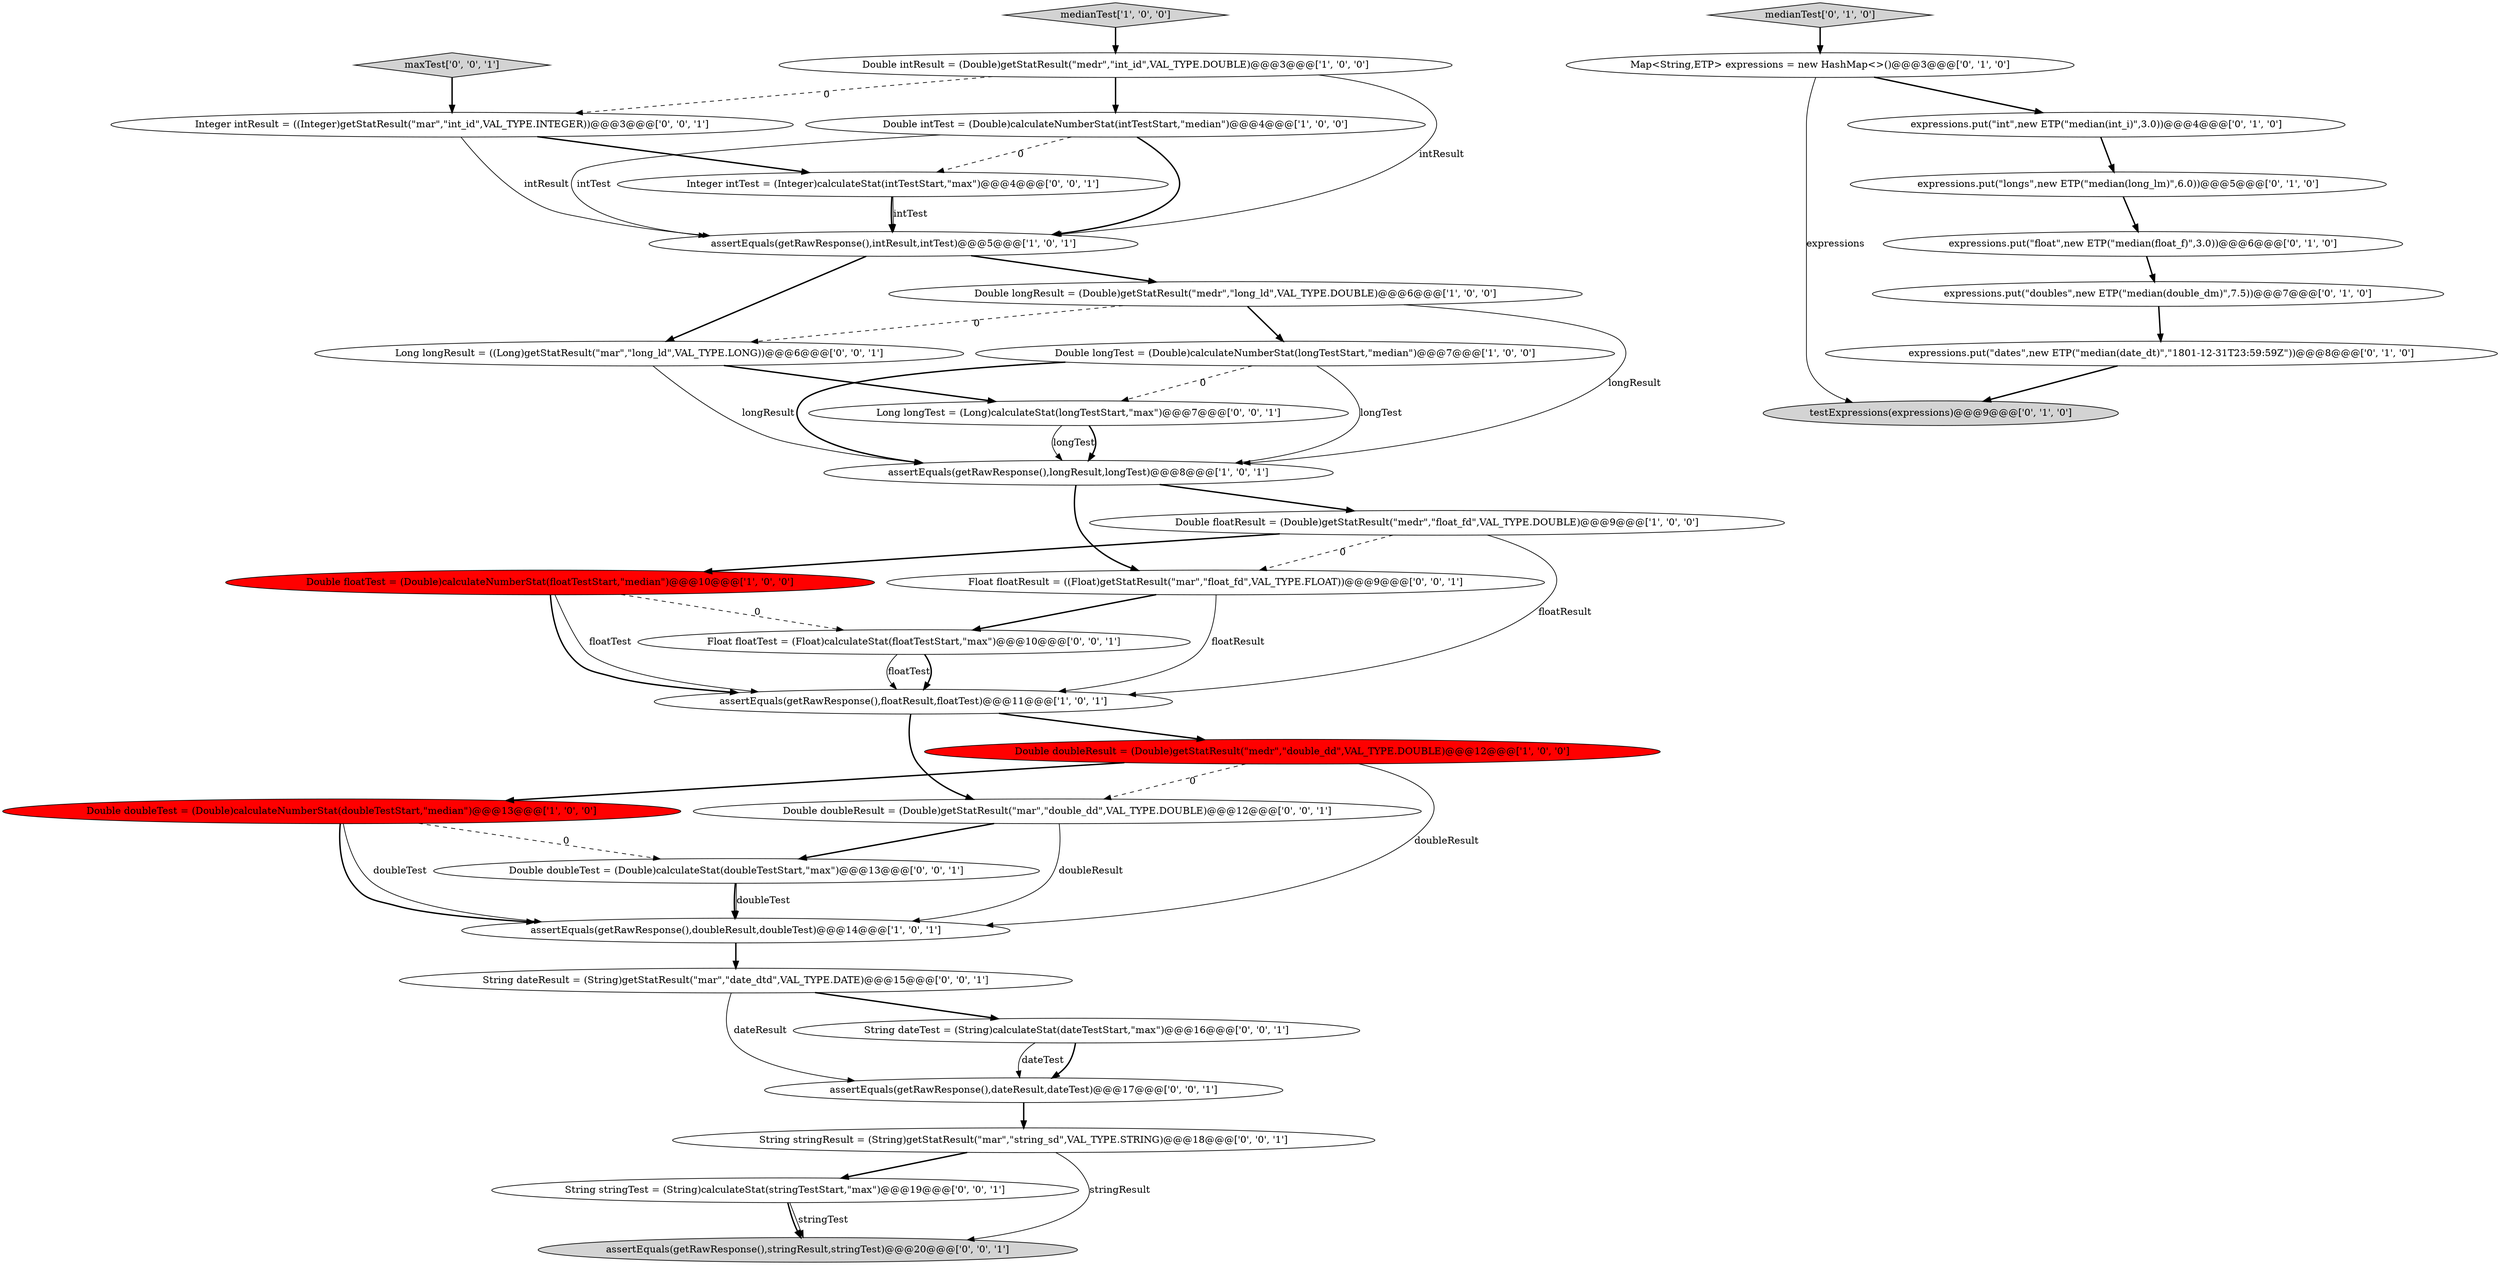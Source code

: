 digraph {
24 [style = filled, label = "String dateResult = (String)getStatResult(\"mar\",\"date_dtd\",VAL_TYPE.DATE)@@@15@@@['0', '0', '1']", fillcolor = white, shape = ellipse image = "AAA0AAABBB3BBB"];
9 [style = filled, label = "Double floatTest = (Double)calculateNumberStat(floatTestStart,\"median\")@@@10@@@['1', '0', '0']", fillcolor = red, shape = ellipse image = "AAA1AAABBB1BBB"];
15 [style = filled, label = "expressions.put(\"longs\",new ETP(\"median(long_lm)\",6.0))@@@5@@@['0', '1', '0']", fillcolor = white, shape = ellipse image = "AAA0AAABBB2BBB"];
33 [style = filled, label = "Float floatTest = (Float)calculateStat(floatTestStart,\"max\")@@@10@@@['0', '0', '1']", fillcolor = white, shape = ellipse image = "AAA0AAABBB3BBB"];
32 [style = filled, label = "String stringTest = (String)calculateStat(stringTestStart,\"max\")@@@19@@@['0', '0', '1']", fillcolor = white, shape = ellipse image = "AAA0AAABBB3BBB"];
25 [style = filled, label = "String stringResult = (String)getStatResult(\"mar\",\"string_sd\",VAL_TYPE.STRING)@@@18@@@['0', '0', '1']", fillcolor = white, shape = ellipse image = "AAA0AAABBB3BBB"];
16 [style = filled, label = "testExpressions(expressions)@@@9@@@['0', '1', '0']", fillcolor = lightgray, shape = ellipse image = "AAA0AAABBB2BBB"];
5 [style = filled, label = "Double floatResult = (Double)getStatResult(\"medr\",\"float_fd\",VAL_TYPE.DOUBLE)@@@9@@@['1', '0', '0']", fillcolor = white, shape = ellipse image = "AAA0AAABBB1BBB"];
28 [style = filled, label = "assertEquals(getRawResponse(),dateResult,dateTest)@@@17@@@['0', '0', '1']", fillcolor = white, shape = ellipse image = "AAA0AAABBB3BBB"];
27 [style = filled, label = "Double doubleResult = (Double)getStatResult(\"mar\",\"double_dd\",VAL_TYPE.DOUBLE)@@@12@@@['0', '0', '1']", fillcolor = white, shape = ellipse image = "AAA0AAABBB3BBB"];
29 [style = filled, label = "assertEquals(getRawResponse(),stringResult,stringTest)@@@20@@@['0', '0', '1']", fillcolor = lightgray, shape = ellipse image = "AAA0AAABBB3BBB"];
23 [style = filled, label = "Long longTest = (Long)calculateStat(longTestStart,\"max\")@@@7@@@['0', '0', '1']", fillcolor = white, shape = ellipse image = "AAA0AAABBB3BBB"];
14 [style = filled, label = "expressions.put(\"doubles\",new ETP(\"median(double_dm)\",7.5))@@@7@@@['0', '1', '0']", fillcolor = white, shape = ellipse image = "AAA0AAABBB2BBB"];
22 [style = filled, label = "Double doubleTest = (Double)calculateStat(doubleTestStart,\"max\")@@@13@@@['0', '0', '1']", fillcolor = white, shape = ellipse image = "AAA0AAABBB3BBB"];
12 [style = filled, label = "assertEquals(getRawResponse(),longResult,longTest)@@@8@@@['1', '0', '1']", fillcolor = white, shape = ellipse image = "AAA0AAABBB1BBB"];
13 [style = filled, label = "expressions.put(\"int\",new ETP(\"median(int_i)\",3.0))@@@4@@@['0', '1', '0']", fillcolor = white, shape = ellipse image = "AAA0AAABBB2BBB"];
0 [style = filled, label = "assertEquals(getRawResponse(),intResult,intTest)@@@5@@@['1', '0', '1']", fillcolor = white, shape = ellipse image = "AAA0AAABBB1BBB"];
6 [style = filled, label = "Double intTest = (Double)calculateNumberStat(intTestStart,\"median\")@@@4@@@['1', '0', '0']", fillcolor = white, shape = ellipse image = "AAA0AAABBB1BBB"];
4 [style = filled, label = "Double longResult = (Double)getStatResult(\"medr\",\"long_ld\",VAL_TYPE.DOUBLE)@@@6@@@['1', '0', '0']", fillcolor = white, shape = ellipse image = "AAA0AAABBB1BBB"];
34 [style = filled, label = "Integer intResult = ((Integer)getStatResult(\"mar\",\"int_id\",VAL_TYPE.INTEGER))@@@3@@@['0', '0', '1']", fillcolor = white, shape = ellipse image = "AAA0AAABBB3BBB"];
3 [style = filled, label = "Double intResult = (Double)getStatResult(\"medr\",\"int_id\",VAL_TYPE.DOUBLE)@@@3@@@['1', '0', '0']", fillcolor = white, shape = ellipse image = "AAA0AAABBB1BBB"];
35 [style = filled, label = "Float floatResult = ((Float)getStatResult(\"mar\",\"float_fd\",VAL_TYPE.FLOAT))@@@9@@@['0', '0', '1']", fillcolor = white, shape = ellipse image = "AAA0AAABBB3BBB"];
26 [style = filled, label = "Integer intTest = (Integer)calculateStat(intTestStart,\"max\")@@@4@@@['0', '0', '1']", fillcolor = white, shape = ellipse image = "AAA0AAABBB3BBB"];
8 [style = filled, label = "assertEquals(getRawResponse(),floatResult,floatTest)@@@11@@@['1', '0', '1']", fillcolor = white, shape = ellipse image = "AAA0AAABBB1BBB"];
17 [style = filled, label = "expressions.put(\"dates\",new ETP(\"median(date_dt)\",\"1801-12-31T23:59:59Z\"))@@@8@@@['0', '1', '0']", fillcolor = white, shape = ellipse image = "AAA0AAABBB2BBB"];
18 [style = filled, label = "expressions.put(\"float\",new ETP(\"median(float_f)\",3.0))@@@6@@@['0', '1', '0']", fillcolor = white, shape = ellipse image = "AAA0AAABBB2BBB"];
7 [style = filled, label = "assertEquals(getRawResponse(),doubleResult,doubleTest)@@@14@@@['1', '0', '1']", fillcolor = white, shape = ellipse image = "AAA0AAABBB1BBB"];
1 [style = filled, label = "medianTest['1', '0', '0']", fillcolor = lightgray, shape = diamond image = "AAA0AAABBB1BBB"];
10 [style = filled, label = "Double doubleResult = (Double)getStatResult(\"medr\",\"double_dd\",VAL_TYPE.DOUBLE)@@@12@@@['1', '0', '0']", fillcolor = red, shape = ellipse image = "AAA1AAABBB1BBB"];
19 [style = filled, label = "medianTest['0', '1', '0']", fillcolor = lightgray, shape = diamond image = "AAA0AAABBB2BBB"];
30 [style = filled, label = "maxTest['0', '0', '1']", fillcolor = lightgray, shape = diamond image = "AAA0AAABBB3BBB"];
31 [style = filled, label = "Long longResult = ((Long)getStatResult(\"mar\",\"long_ld\",VAL_TYPE.LONG))@@@6@@@['0', '0', '1']", fillcolor = white, shape = ellipse image = "AAA0AAABBB3BBB"];
2 [style = filled, label = "Double longTest = (Double)calculateNumberStat(longTestStart,\"median\")@@@7@@@['1', '0', '0']", fillcolor = white, shape = ellipse image = "AAA0AAABBB1BBB"];
11 [style = filled, label = "Double doubleTest = (Double)calculateNumberStat(doubleTestStart,\"median\")@@@13@@@['1', '0', '0']", fillcolor = red, shape = ellipse image = "AAA1AAABBB1BBB"];
21 [style = filled, label = "String dateTest = (String)calculateStat(dateTestStart,\"max\")@@@16@@@['0', '0', '1']", fillcolor = white, shape = ellipse image = "AAA0AAABBB3BBB"];
20 [style = filled, label = "Map<String,ETP> expressions = new HashMap<>()@@@3@@@['0', '1', '0']", fillcolor = white, shape = ellipse image = "AAA0AAABBB2BBB"];
2->23 [style = dashed, label="0"];
27->7 [style = solid, label="doubleResult"];
8->10 [style = bold, label=""];
9->8 [style = solid, label="floatTest"];
33->8 [style = solid, label="floatTest"];
34->0 [style = solid, label="intResult"];
32->29 [style = solid, label="stringTest"];
20->13 [style = bold, label=""];
31->23 [style = bold, label=""];
12->5 [style = bold, label=""];
5->9 [style = bold, label=""];
5->8 [style = solid, label="floatResult"];
19->20 [style = bold, label=""];
35->33 [style = bold, label=""];
1->3 [style = bold, label=""];
25->32 [style = bold, label=""];
4->31 [style = dashed, label="0"];
11->22 [style = dashed, label="0"];
3->6 [style = bold, label=""];
14->17 [style = bold, label=""];
6->0 [style = bold, label=""];
30->34 [style = bold, label=""];
4->2 [style = bold, label=""];
12->35 [style = bold, label=""];
2->12 [style = solid, label="longTest"];
10->27 [style = dashed, label="0"];
9->8 [style = bold, label=""];
27->22 [style = bold, label=""];
15->18 [style = bold, label=""];
22->7 [style = bold, label=""];
2->12 [style = bold, label=""];
21->28 [style = bold, label=""];
11->7 [style = solid, label="doubleTest"];
9->33 [style = dashed, label="0"];
31->12 [style = solid, label="longResult"];
32->29 [style = bold, label=""];
10->7 [style = solid, label="doubleResult"];
26->0 [style = bold, label=""];
7->24 [style = bold, label=""];
3->34 [style = dashed, label="0"];
5->35 [style = dashed, label="0"];
34->26 [style = bold, label=""];
24->21 [style = bold, label=""];
0->4 [style = bold, label=""];
22->7 [style = solid, label="doubleTest"];
6->0 [style = solid, label="intTest"];
21->28 [style = solid, label="dateTest"];
6->26 [style = dashed, label="0"];
26->0 [style = solid, label="intTest"];
28->25 [style = bold, label=""];
4->12 [style = solid, label="longResult"];
23->12 [style = solid, label="longTest"];
23->12 [style = bold, label=""];
24->28 [style = solid, label="dateResult"];
13->15 [style = bold, label=""];
20->16 [style = solid, label="expressions"];
25->29 [style = solid, label="stringResult"];
8->27 [style = bold, label=""];
33->8 [style = bold, label=""];
18->14 [style = bold, label=""];
35->8 [style = solid, label="floatResult"];
11->7 [style = bold, label=""];
17->16 [style = bold, label=""];
3->0 [style = solid, label="intResult"];
0->31 [style = bold, label=""];
10->11 [style = bold, label=""];
}
